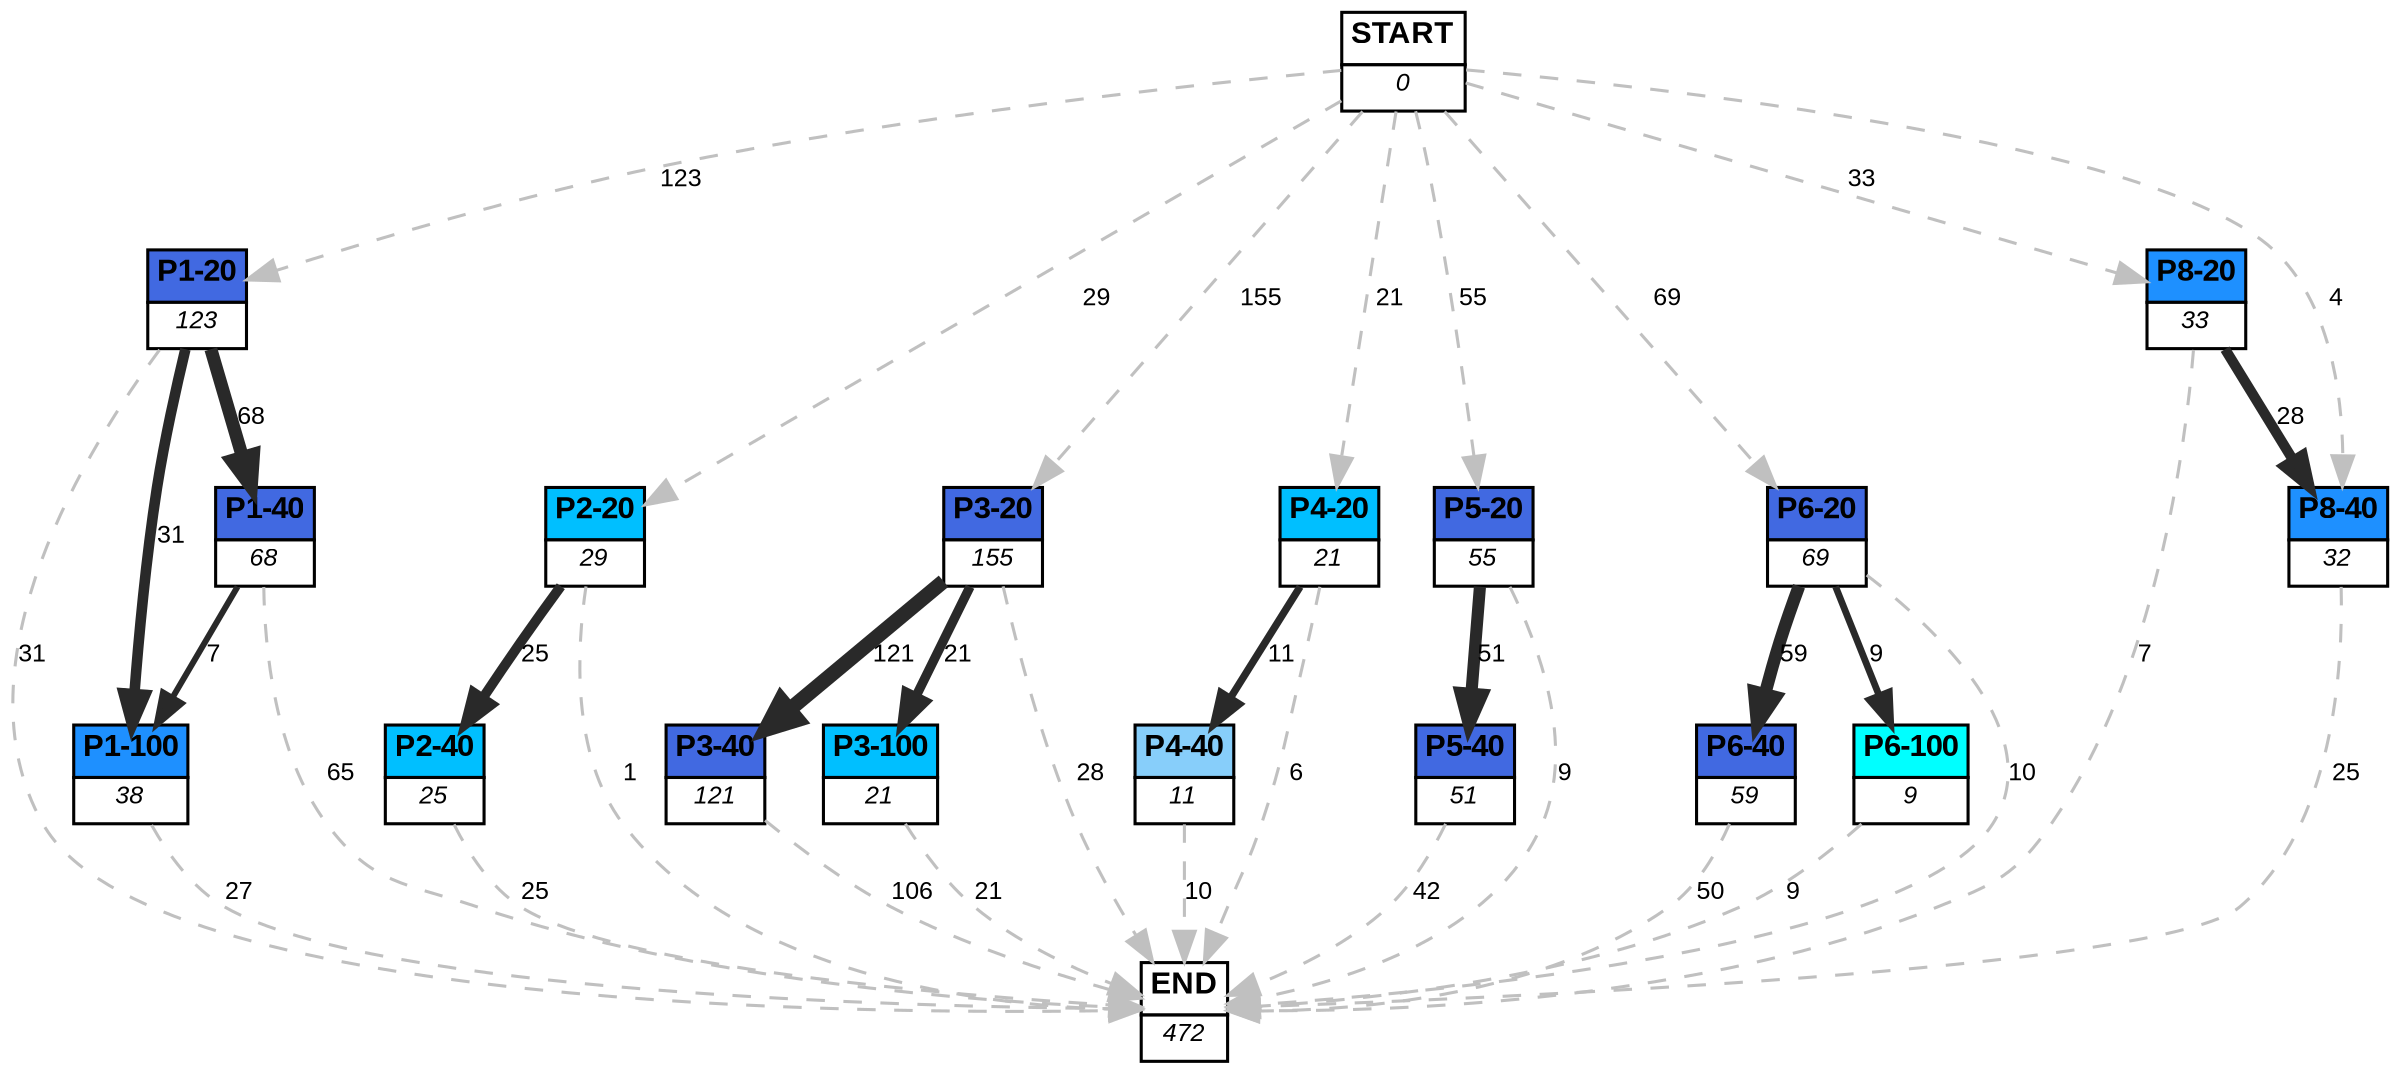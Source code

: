 digraph graphname {
	dpi = 150
	size="16,11!";
	margin = 0;
"P1-20" [shape=plain, label=<<table border="0" cellborder="1" cellspacing="0"><tr><td bgcolor="royalblue"><FONT face="Arial" POINT-SIZE="10"><b>P1-20</b></FONT></td></tr><tr><td bgcolor="white"><FONT face="Arial" POINT-SIZE="8"><i>123</i></FONT></td></tr></table>>]
"P1-100" [shape=plain, label=<<table border="0" cellborder="1" cellspacing="0"><tr><td bgcolor="dodgerblue"><FONT face="Arial" POINT-SIZE="10"><b>P1-100</b></FONT></td></tr><tr><td bgcolor="white"><FONT face="Arial" POINT-SIZE="8"><i>38</i></FONT></td></tr></table>>]
"P1-40" [shape=plain, label=<<table border="0" cellborder="1" cellspacing="0"><tr><td bgcolor="royalblue"><FONT face="Arial" POINT-SIZE="10"><b>P1-40</b></FONT></td></tr><tr><td bgcolor="white"><FONT face="Arial" POINT-SIZE="8"><i>68</i></FONT></td></tr></table>>]
"P2-20" [shape=plain, label=<<table border="0" cellborder="1" cellspacing="0"><tr><td bgcolor="deepskyblue"><FONT face="Arial" POINT-SIZE="10"><b>P2-20</b></FONT></td></tr><tr><td bgcolor="white"><FONT face="Arial" POINT-SIZE="8"><i>29</i></FONT></td></tr></table>>]
"P2-40" [shape=plain, label=<<table border="0" cellborder="1" cellspacing="0"><tr><td bgcolor="deepskyblue"><FONT face="Arial" POINT-SIZE="10"><b>P2-40</b></FONT></td></tr><tr><td bgcolor="white"><FONT face="Arial" POINT-SIZE="8"><i>25</i></FONT></td></tr></table>>]
"P3-20" [shape=plain, label=<<table border="0" cellborder="1" cellspacing="0"><tr><td bgcolor="royalblue"><FONT face="Arial" POINT-SIZE="10"><b>P3-20</b></FONT></td></tr><tr><td bgcolor="white"><FONT face="Arial" POINT-SIZE="8"><i>155</i></FONT></td></tr></table>>]
"P3-40" [shape=plain, label=<<table border="0" cellborder="1" cellspacing="0"><tr><td bgcolor="royalblue"><FONT face="Arial" POINT-SIZE="10"><b>P3-40</b></FONT></td></tr><tr><td bgcolor="white"><FONT face="Arial" POINT-SIZE="8"><i>121</i></FONT></td></tr></table>>]
"P4-20" [shape=plain, label=<<table border="0" cellborder="1" cellspacing="0"><tr><td bgcolor="deepskyblue"><FONT face="Arial" POINT-SIZE="10"><b>P4-20</b></FONT></td></tr><tr><td bgcolor="white"><FONT face="Arial" POINT-SIZE="8"><i>21</i></FONT></td></tr></table>>]
"P4-40" [shape=plain, label=<<table border="0" cellborder="1" cellspacing="0"><tr><td bgcolor="lightskyblue"><FONT face="Arial" POINT-SIZE="10"><b>P4-40</b></FONT></td></tr><tr><td bgcolor="white"><FONT face="Arial" POINT-SIZE="8"><i>11</i></FONT></td></tr></table>>]
"P3-100" [shape=plain, label=<<table border="0" cellborder="1" cellspacing="0"><tr><td bgcolor="deepskyblue"><FONT face="Arial" POINT-SIZE="10"><b>P3-100</b></FONT></td></tr><tr><td bgcolor="white"><FONT face="Arial" POINT-SIZE="8"><i>21</i></FONT></td></tr></table>>]
"P5-20" [shape=plain, label=<<table border="0" cellborder="1" cellspacing="0"><tr><td bgcolor="royalblue"><FONT face="Arial" POINT-SIZE="10"><b>P5-20</b></FONT></td></tr><tr><td bgcolor="white"><FONT face="Arial" POINT-SIZE="8"><i>55</i></FONT></td></tr></table>>]
"P5-40" [shape=plain, label=<<table border="0" cellborder="1" cellspacing="0"><tr><td bgcolor="royalblue"><FONT face="Arial" POINT-SIZE="10"><b>P5-40</b></FONT></td></tr><tr><td bgcolor="white"><FONT face="Arial" POINT-SIZE="8"><i>51</i></FONT></td></tr></table>>]
"P6-20" [shape=plain, label=<<table border="0" cellborder="1" cellspacing="0"><tr><td bgcolor="royalblue"><FONT face="Arial" POINT-SIZE="10"><b>P6-20</b></FONT></td></tr><tr><td bgcolor="white"><FONT face="Arial" POINT-SIZE="8"><i>69</i></FONT></td></tr></table>>]
"P6-40" [shape=plain, label=<<table border="0" cellborder="1" cellspacing="0"><tr><td bgcolor="royalblue"><FONT face="Arial" POINT-SIZE="10"><b>P6-40</b></FONT></td></tr><tr><td bgcolor="white"><FONT face="Arial" POINT-SIZE="8"><i>59</i></FONT></td></tr></table>>]
"P6-100" [shape=plain, label=<<table border="0" cellborder="1" cellspacing="0"><tr><td bgcolor="aqua"><FONT face="Arial" POINT-SIZE="10"><b>P6-100</b></FONT></td></tr><tr><td bgcolor="white"><FONT face="Arial" POINT-SIZE="8"><i>9</i></FONT></td></tr></table>>]
"P8-20" [shape=plain, label=<<table border="0" cellborder="1" cellspacing="0"><tr><td bgcolor="dodgerblue"><FONT face="Arial" POINT-SIZE="10"><b>P8-20</b></FONT></td></tr><tr><td bgcolor="white"><FONT face="Arial" POINT-SIZE="8"><i>33</i></FONT></td></tr></table>>]
"P8-40" [shape=plain, label=<<table border="0" cellborder="1" cellspacing="0"><tr><td bgcolor="dodgerblue"><FONT face="Arial" POINT-SIZE="10"><b>P8-40</b></FONT></td></tr><tr><td bgcolor="white"><FONT face="Arial" POINT-SIZE="8"><i>32</i></FONT></td></tr></table>>]
"START" [shape=plain, label=<<table border="0" cellborder="1" cellspacing="0"><tr><td bgcolor="white"><FONT face="Arial" POINT-SIZE="10"><b>START</b></FONT></td></tr><tr><td bgcolor="white"><FONT face="Arial" POINT-SIZE="8"><i>0</i></FONT></td></tr></table>>]
"END" [shape=plain, label=<<table border="0" cellborder="1" cellspacing="0"><tr><td bgcolor="white"><FONT face="Arial" POINT-SIZE="10"><b>END</b></FONT></td></tr><tr><td bgcolor="white"><FONT face="Arial" POINT-SIZE="8"><i>472</i></FONT></td></tr></table>>]
"P1-20" -> "P1-100" [ color=grey16 penwidth = "3.4339872044851463"label ="31" labelfloat=false fontname="Arial" fontsize=8]
"P1-20" -> "P1-40" [ color=grey16 penwidth = "4.219507705176107"label ="68" labelfloat=false fontname="Arial" fontsize=8]
"P1-20" -> "END" [ style = dashed color=grey label ="31" labelfloat=false fontname="Arial" fontsize=8]
"P1-100" -> "END" [ style = dashed color=grey label ="27" labelfloat=false fontname="Arial" fontsize=8]
"P1-40" -> "P1-100" [ color=grey16 penwidth = "1.9459101490553132"label ="7" labelfloat=false fontname="Arial" fontsize=8]
"P1-40" -> "END" [ style = dashed color=grey label ="65" labelfloat=false fontname="Arial" fontsize=8]
"P2-20" -> "P2-40" [ color=grey16 penwidth = "3.2188758248682006"label ="25" labelfloat=false fontname="Arial" fontsize=8]
"P2-20" -> "END" [ style = dashed color=grey label ="1" labelfloat=false fontname="Arial" fontsize=8]
"P2-40" -> "END" [ style = dashed color=grey label ="25" labelfloat=false fontname="Arial" fontsize=8]
"P3-20" -> "P3-40" [ color=grey16 penwidth = "4.795790545596741"label ="121" labelfloat=false fontname="Arial" fontsize=8]
"P3-20" -> "P3-100" [ color=grey16 penwidth = "3.044522437723423"label ="21" labelfloat=false fontname="Arial" fontsize=8]
"P3-20" -> "END" [ style = dashed color=grey label ="28" labelfloat=false fontname="Arial" fontsize=8]
"P3-40" -> "END" [ style = dashed color=grey label ="106" labelfloat=false fontname="Arial" fontsize=8]
"P4-20" -> "P4-40" [ color=grey16 penwidth = "2.3978952727983707"label ="11" labelfloat=false fontname="Arial" fontsize=8]
"P4-20" -> "END" [ style = dashed color=grey label ="6" labelfloat=false fontname="Arial" fontsize=8]
"P4-40" -> "END" [ style = dashed color=grey label ="10" labelfloat=false fontname="Arial" fontsize=8]
"P3-100" -> "END" [ style = dashed color=grey label ="21" labelfloat=false fontname="Arial" fontsize=8]
"P5-20" -> "P5-40" [ color=grey16 penwidth = "3.9318256327243257"label ="51" labelfloat=false fontname="Arial" fontsize=8]
"P5-20" -> "END" [ style = dashed color=grey label ="9" labelfloat=false fontname="Arial" fontsize=8]
"P5-40" -> "END" [ style = dashed color=grey label ="42" labelfloat=false fontname="Arial" fontsize=8]
"P6-20" -> "P6-40" [ color=grey16 penwidth = "4.07753744390572"label ="59" labelfloat=false fontname="Arial" fontsize=8]
"P6-20" -> "P6-100" [ color=grey16 penwidth = "2.1972245773362196"label ="9" labelfloat=false fontname="Arial" fontsize=8]
"P6-20" -> "END" [ style = dashed color=grey label ="10" labelfloat=false fontname="Arial" fontsize=8]
"P6-40" -> "END" [ style = dashed color=grey label ="50" labelfloat=false fontname="Arial" fontsize=8]
"P6-100" -> "END" [ style = dashed color=grey label ="9" labelfloat=false fontname="Arial" fontsize=8]
"P8-20" -> "P8-40" [ color=grey16 penwidth = "3.332204510175204"label ="28" labelfloat=false fontname="Arial" fontsize=8]
"P8-20" -> "END" [ style = dashed color=grey label ="7" labelfloat=false fontname="Arial" fontsize=8]
"P8-40" -> "END" [ style = dashed color=grey label ="25" labelfloat=false fontname="Arial" fontsize=8]
"START" -> "P1-20" [ style = dashed color=grey label ="123" labelfloat=false fontname="Arial" fontsize=8]
"START" -> "P2-20" [ style = dashed color=grey label ="29" labelfloat=false fontname="Arial" fontsize=8]
"START" -> "P3-20" [ style = dashed color=grey label ="155" labelfloat=false fontname="Arial" fontsize=8]
"START" -> "P4-20" [ style = dashed color=grey label ="21" labelfloat=false fontname="Arial" fontsize=8]
"START" -> "P5-20" [ style = dashed color=grey label ="55" labelfloat=false fontname="Arial" fontsize=8]
"START" -> "P6-20" [ style = dashed color=grey label ="69" labelfloat=false fontname="Arial" fontsize=8]
"START" -> "P8-20" [ style = dashed color=grey label ="33" labelfloat=false fontname="Arial" fontsize=8]
"START" -> "P8-40" [ style = dashed color=grey label ="4" labelfloat=false fontname="Arial" fontsize=8]
}